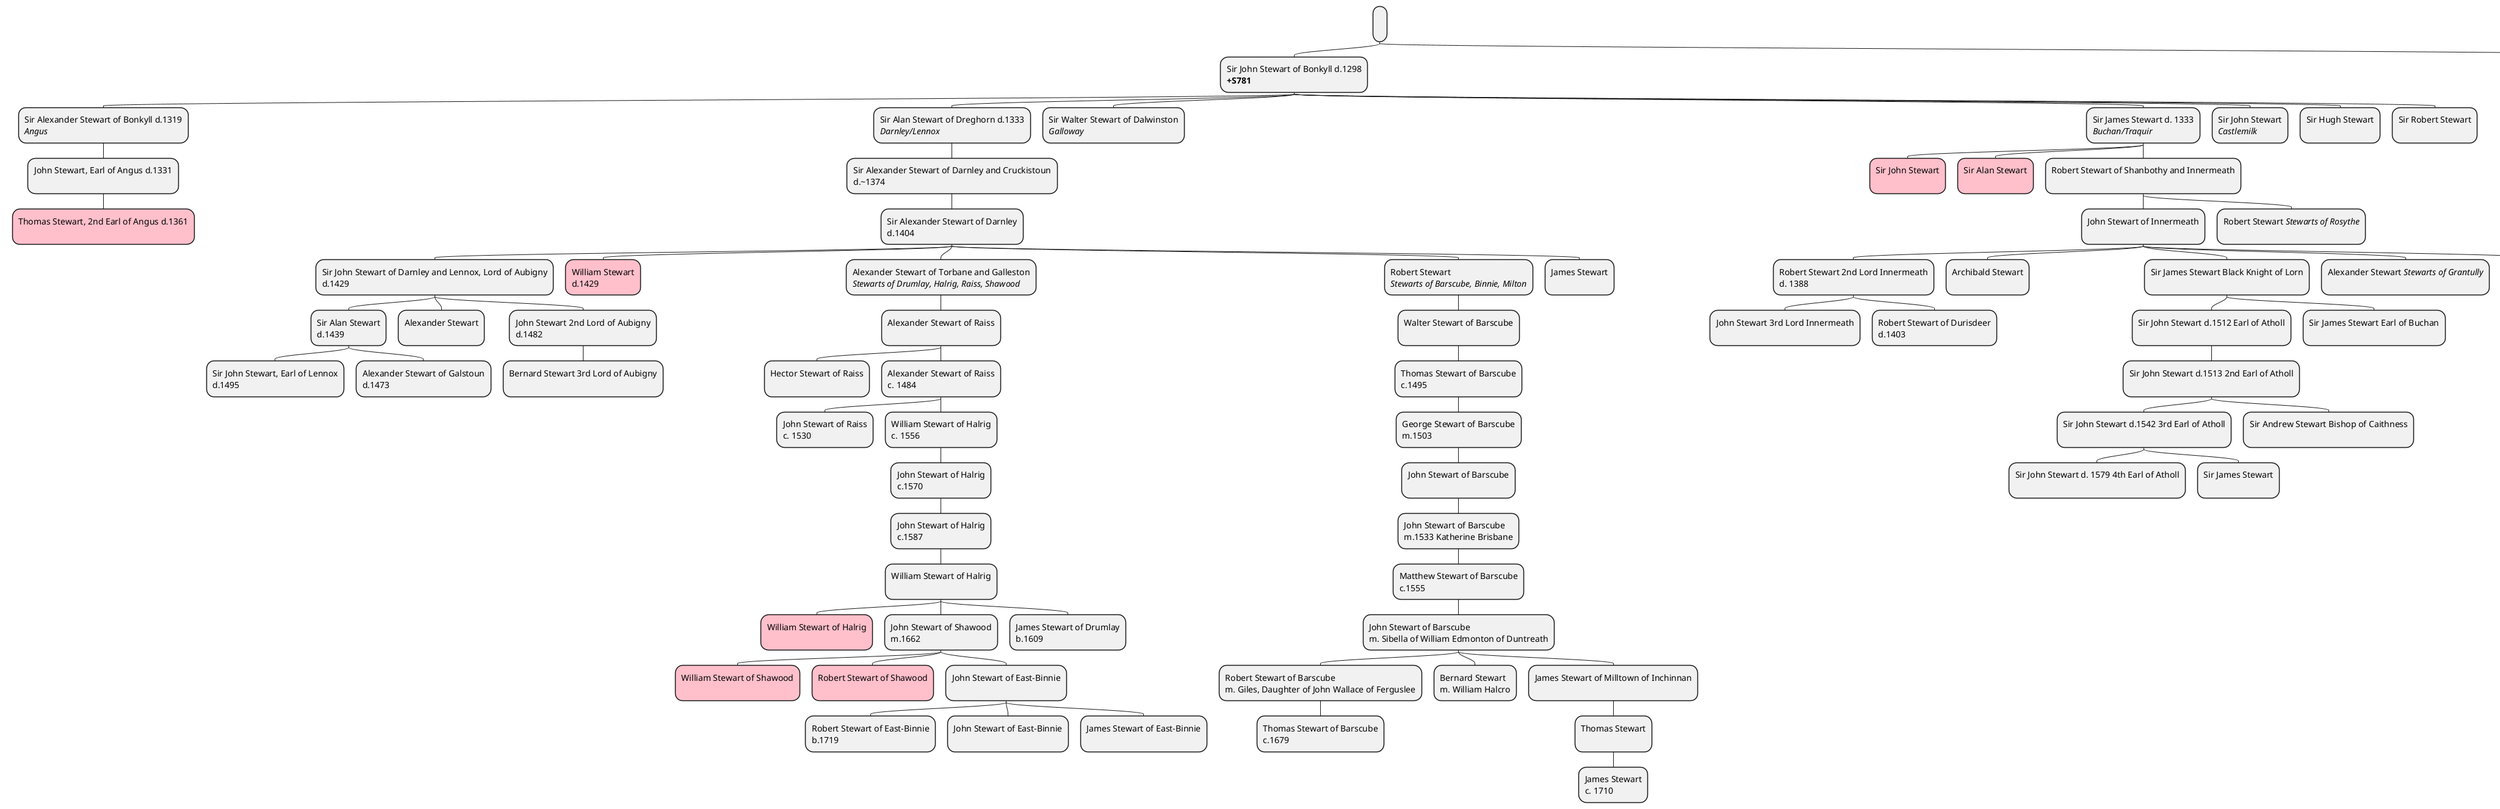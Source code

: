 @startmindmap Bonkyll Tree
top to bottom direction
*:
;
**:Sir John Stewart of Bonkyll d.1298
<b>+S781</b>;

***:Sir Alexander Stewart of Bonkyll d.1319
<i>Angus</i>;

****:John Stewart, Earl of Angus d.1331
;

*****[#pink]:Thomas Stewart, 2nd Earl of Angus d.1361
;

***:Sir Alan Stewart of Dreghorn d.1333
<i>Darnley/Lennox</i>;

****:Sir Alexander Stewart of Darnley and Cruckistoun
d.~1374;
*****:Sir Alexander Stewart of Darnley
d.1404;
******:Sir John Stewart of Darnley and Lennox, Lord of Aubigny
d.1429;
*******:Sir Alan Stewart
d.1439;
********:Sir John Stewart, Earl of Lennox
d.1495;
********:Alexander Stewart of Galstoun
d.1473;
*******:Alexander Stewart
;
*******:John Stewart 2nd Lord of Aubigny
d.1482;
********:Bernard Stewart 3rd Lord of Aubigny
;
******[#pink]:William Stewart 
d.1429;

******:Alexander Stewart of Torbane and Galleston
<i>Stewarts of Drumlay, Halrig, Raiss, Shawood</i>;

*******:Alexander Stewart of Raiss
;

********:Hector Stewart of Raiss
;

********:Alexander Stewart of Raiss
c. 1484;

*********:John Stewart of Raiss
c. 1530;

*********:William Stewart of Halrig
c. 1556;

**********:John Stewart of Halrig
c.1570;

***********:John Stewart of Halrig
c.1587;

************:William Stewart of Halrig
;

*************[#pink]:William Stewart of Halrig
;

*************:John Stewart of Shawood
m.1662;

**************[#pink]:William Stewart of Shawood
;

**************[#pink]:Robert Stewart of Shawood
;

**************:John Stewart of East-Binnie
;

***************:Robert Stewart of East-Binnie
b.1719;

***************:John Stewart of East-Binnie
;

***************:James Stewart of East-Binnie
;


*************:James Stewart of Drumlay
b.1609;


******:Robert Stewart
<i>Stewarts of Barscube, Binnie, Milton</i>;

*******:Walter Stewart of Barscube
;

********:Thomas Stewart of Barscube
c.1495;

*********:George Stewart of Barscube
m.1503;

**********:John Stewart of Barscube
;

***********:John Stewart of Barscube
m.1533 Katherine Brisbane;

************:Matthew Stewart of Barscube
c.1555;

*************:John Stewart of Barscube
m. Sibella of William Edmonton of Duntreath;

**************:Robert Stewart of Barscube
m. Giles, Daughter of John Wallace of Ferguslee;

***************:Thomas Stewart of Barscube
c.1679;

**************:Bernard Stewart
m. William Halcro;

**************:James Stewart of Milltown of Inchinnan
;

***************:Thomas Stewart
;

****************:James Stewart
c. 1710;

















******:James Stewart
;

***:Sir Walter Stewart of Dalwinston
<i>Galloway</i>;

***:Sir James Stewart d. 1333
<i>Buchan/Traquir</i>;

****[#pink]:Sir John Stewart
;

****[#pink]:Sir Alan Stewart
;

****:Robert Stewart of Shanbothy and Innermeath
;

*****:John Stewart of Innermeath
;

******:Robert Stewart 2nd Lord Innermeath
d. 1388;

*******:John Stewart 3rd Lord Innermeath
;
*******:Robert Stewart of Durisdeer 
d.1403;

******:Archibald Stewart
;
******:Sir James Stewart Black Knight of Lorn
;
*******:Sir John Stewart d.1512 Earl of Atholl
;
********:Sir John Stewart d.1513 2nd Earl of Atholl
;
*********:Sir John Stewart d.1542 3rd Earl of Atholl
;
**********:Sir John Stewart d. 1579 4th Earl of Atholl
;
**********:Sir James Stewart
;
*********:Sir Andrew Stewart Bishop of Caithness
;
*******:Sir James Stewart Earl of Buchan
;
******:Alexander Stewart <i>Stewarts of Grantully</i>
;
******:William Stewart
;
*****:Robert Stewart <i>Stewarts of Rosythe</i>
;


***:Sir John Stewart
<i>Castlemilk</i>;

***:Sir Hugh Stewart
;

***:Sir Robert Stewart
;


**:S781
;
***:
;
****:
;
*****:
;
******:R-BY11989.1 / SNP FGC74572? ~1450
;
*******:
;
********:
;

*********:
;

**********:R-FGC70765? ~1550
;

@endmindmap
